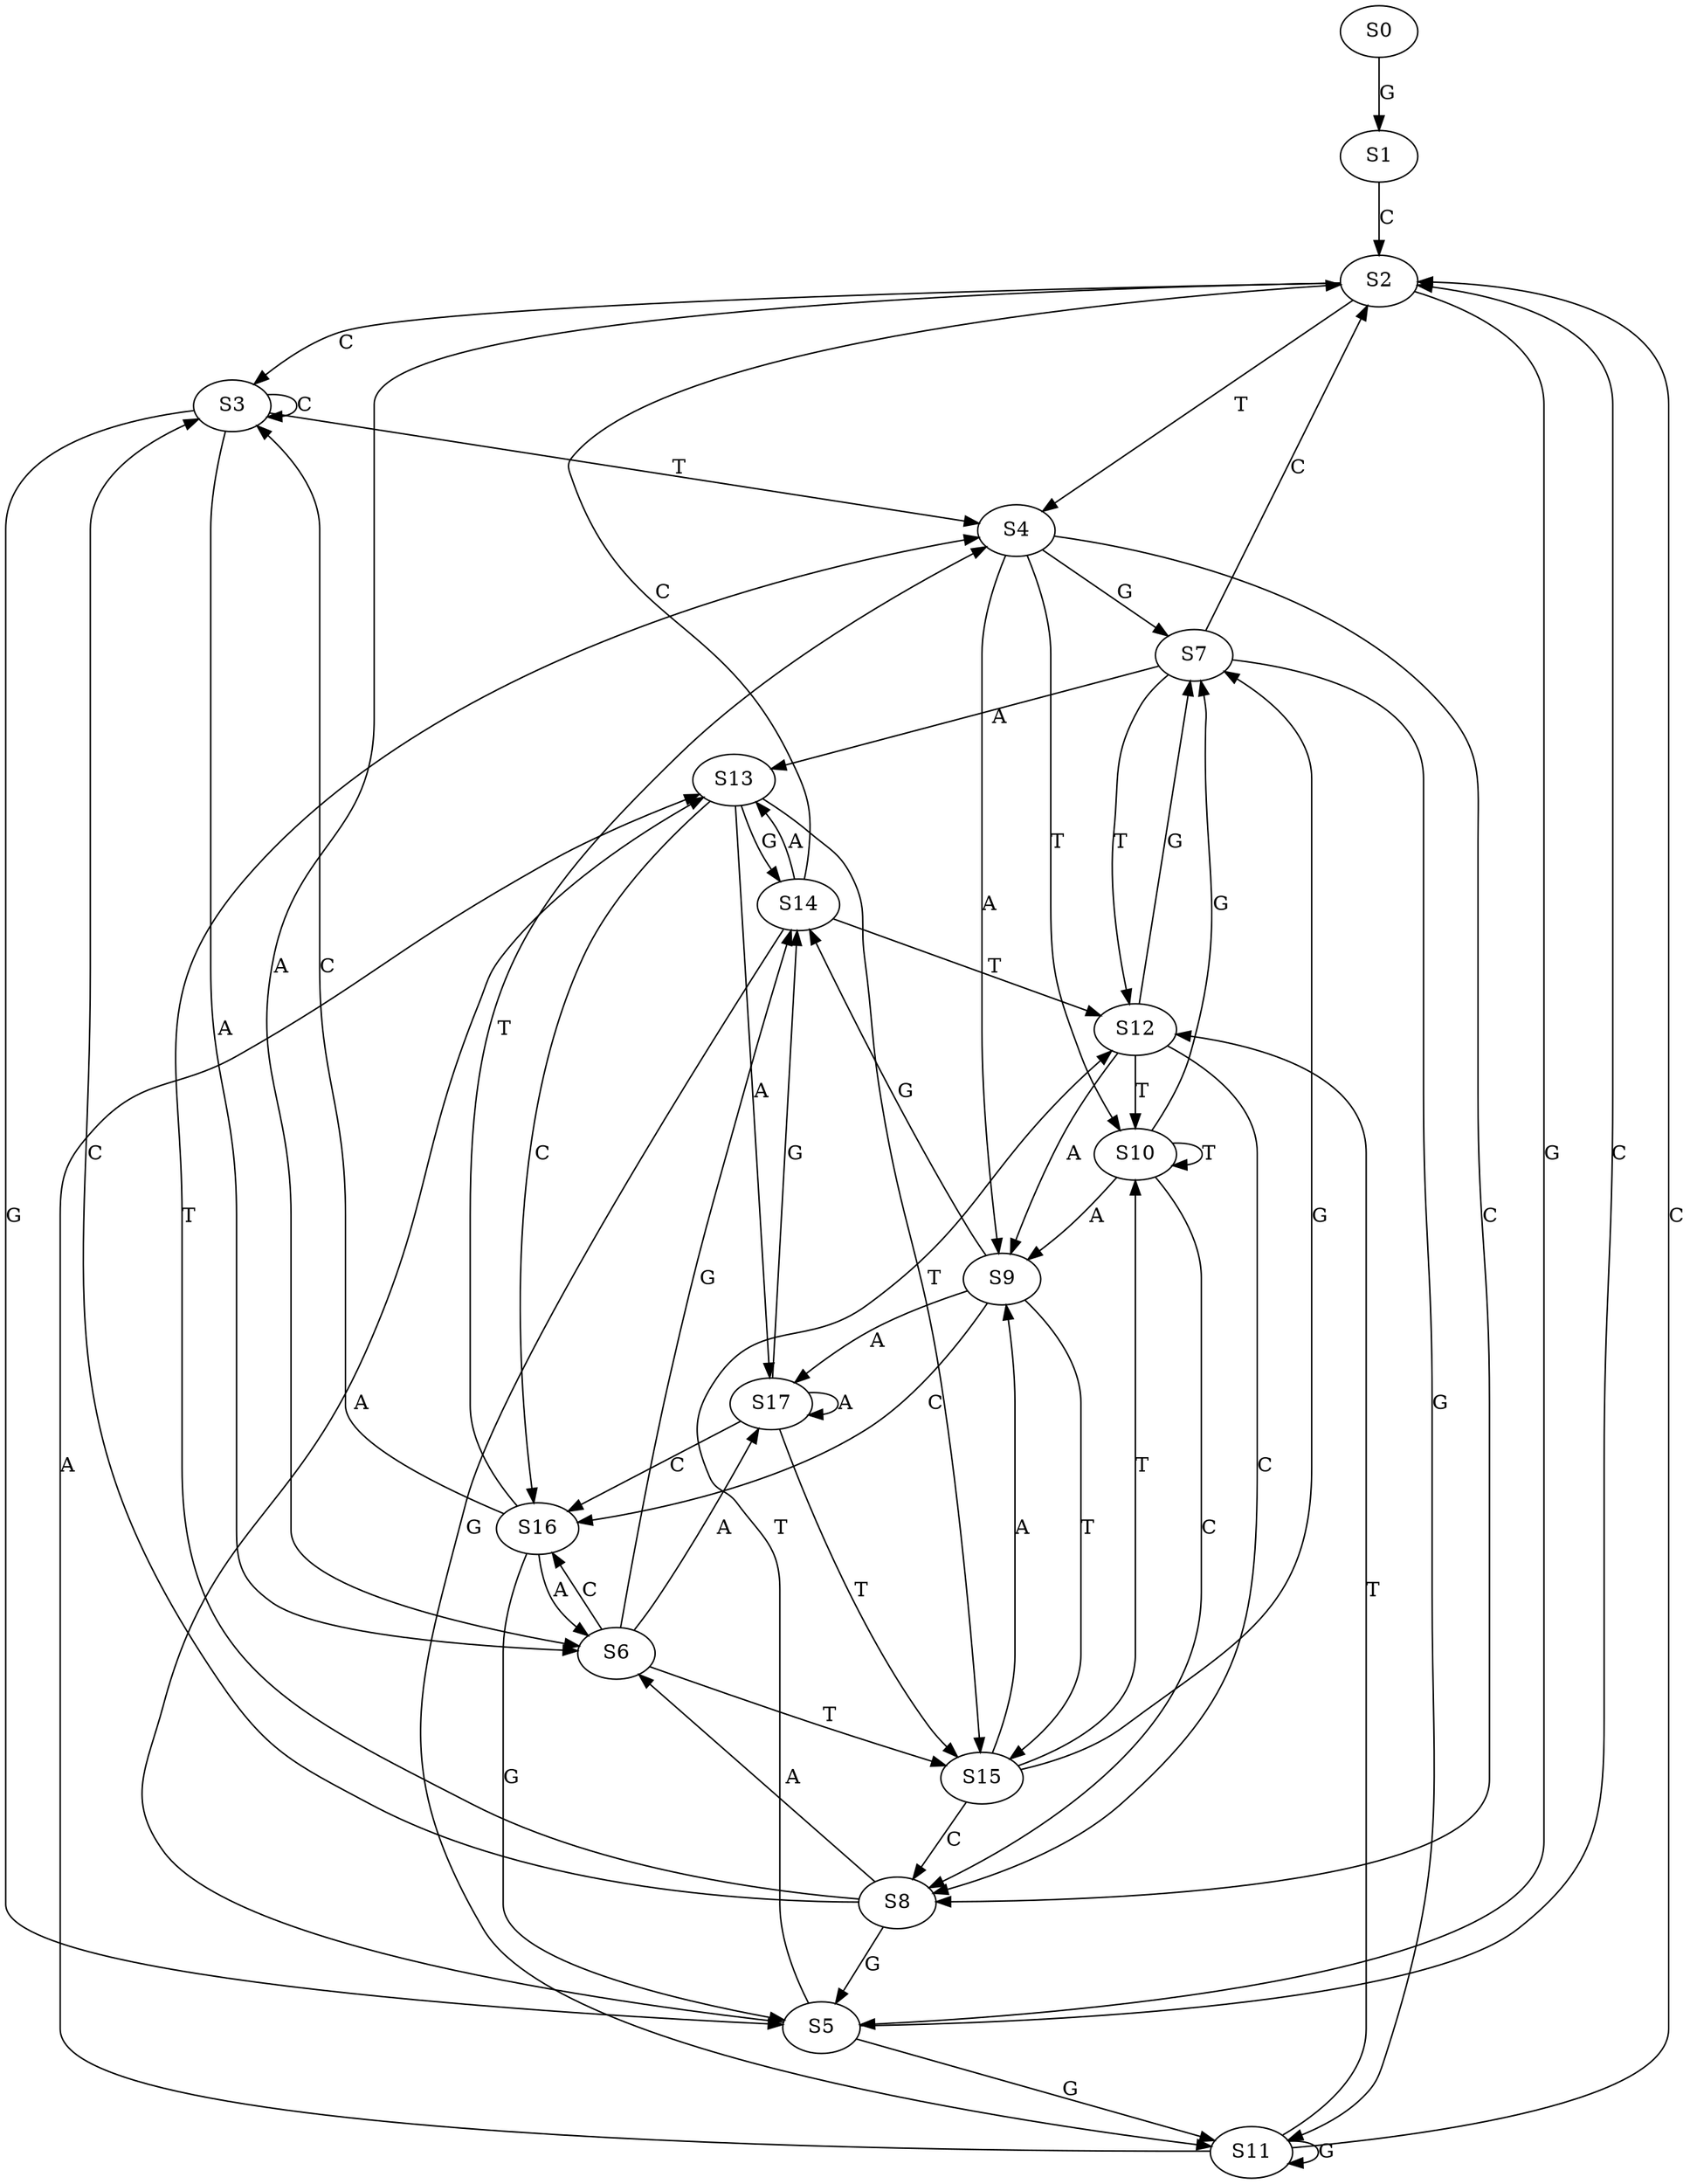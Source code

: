 strict digraph  {
	S0 -> S1 [ label = G ];
	S1 -> S2 [ label = C ];
	S2 -> S3 [ label = C ];
	S2 -> S4 [ label = T ];
	S2 -> S5 [ label = G ];
	S2 -> S6 [ label = A ];
	S3 -> S5 [ label = G ];
	S3 -> S3 [ label = C ];
	S3 -> S6 [ label = A ];
	S3 -> S4 [ label = T ];
	S4 -> S7 [ label = G ];
	S4 -> S8 [ label = C ];
	S4 -> S9 [ label = A ];
	S4 -> S10 [ label = T ];
	S5 -> S11 [ label = G ];
	S5 -> S12 [ label = T ];
	S5 -> S13 [ label = A ];
	S5 -> S2 [ label = C ];
	S6 -> S14 [ label = G ];
	S6 -> S15 [ label = T ];
	S6 -> S16 [ label = C ];
	S6 -> S17 [ label = A ];
	S7 -> S13 [ label = A ];
	S7 -> S12 [ label = T ];
	S7 -> S2 [ label = C ];
	S7 -> S11 [ label = G ];
	S8 -> S4 [ label = T ];
	S8 -> S5 [ label = G ];
	S8 -> S3 [ label = C ];
	S8 -> S6 [ label = A ];
	S9 -> S14 [ label = G ];
	S9 -> S15 [ label = T ];
	S9 -> S17 [ label = A ];
	S9 -> S16 [ label = C ];
	S10 -> S8 [ label = C ];
	S10 -> S7 [ label = G ];
	S10 -> S10 [ label = T ];
	S10 -> S9 [ label = A ];
	S11 -> S13 [ label = A ];
	S11 -> S12 [ label = T ];
	S11 -> S11 [ label = G ];
	S11 -> S2 [ label = C ];
	S12 -> S9 [ label = A ];
	S12 -> S8 [ label = C ];
	S12 -> S7 [ label = G ];
	S12 -> S10 [ label = T ];
	S13 -> S14 [ label = G ];
	S13 -> S17 [ label = A ];
	S13 -> S16 [ label = C ];
	S13 -> S15 [ label = T ];
	S14 -> S12 [ label = T ];
	S14 -> S11 [ label = G ];
	S14 -> S13 [ label = A ];
	S14 -> S2 [ label = C ];
	S15 -> S9 [ label = A ];
	S15 -> S8 [ label = C ];
	S15 -> S10 [ label = T ];
	S15 -> S7 [ label = G ];
	S16 -> S6 [ label = A ];
	S16 -> S4 [ label = T ];
	S16 -> S3 [ label = C ];
	S16 -> S5 [ label = G ];
	S17 -> S15 [ label = T ];
	S17 -> S16 [ label = C ];
	S17 -> S14 [ label = G ];
	S17 -> S17 [ label = A ];
}
